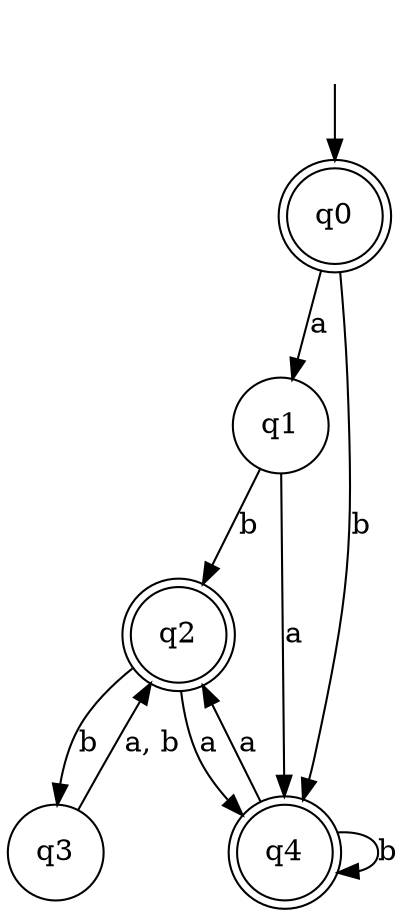 digraph Automaton {

q1 [shape = circle];

q2 [shape = doublecircle];

q3 [shape = circle];

q4 [shape = doublecircle];

_nil [style = invis];

q0 [shape = doublecircle];

q0 -> q4 [label = "b"];

_nil -> q0;

q3 -> q2 [label = "a, b"];

q1 -> q2 [label = "b"];

q4 -> q2 [label = "a"];

q1 -> q4 [label = "a"];

q2 -> q3 [label = "b"];

q2 -> q4 [label = "a"];

q0 -> q1 [label = "a"];

q4 -> q4 [label = "b"];

}
